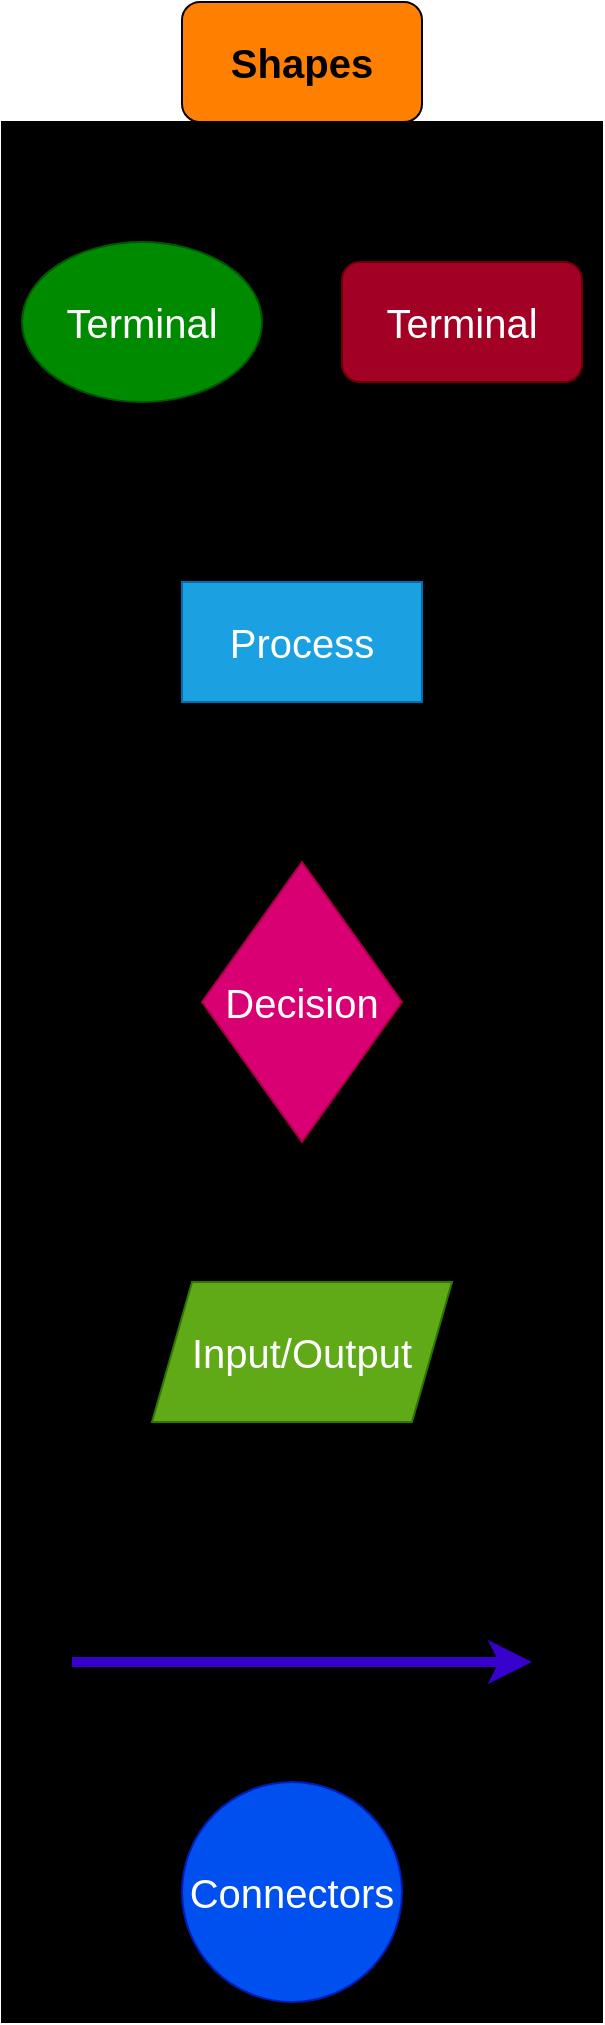 <mxfile>
    <diagram id="cQL_nvhnl4sfw9fVPC4W" name="Page-1">
        <mxGraphModel dx="1222" dy="950" grid="1" gridSize="10" guides="1" tooltips="1" connect="1" arrows="1" fold="1" page="1" pageScale="1" pageWidth="850" pageHeight="1100" math="0" shadow="0">
            <root>
                <mxCell id="0"/>
                <mxCell id="1" parent="0"/>
                <mxCell id="2" value="" style="rounded=0;whiteSpace=wrap;html=1;fillColor=#000000;" vertex="1" parent="1">
                    <mxGeometry x="120" y="120" width="300" height="950" as="geometry"/>
                </mxCell>
                <mxCell id="4" value="&lt;b&gt;&lt;font style=&quot;font-size: 20px;&quot;&gt;Shapes&lt;/font&gt;&lt;/b&gt;" style="rounded=1;whiteSpace=wrap;html=1;fillColor=#FF8000;" vertex="1" parent="1">
                    <mxGeometry x="210" y="60" width="120" height="60" as="geometry"/>
                </mxCell>
                <mxCell id="6" value="Terminal" style="ellipse;whiteSpace=wrap;html=1;fontSize=20;fillColor=#008a00;fontColor=#ffffff;strokeColor=#005700;" vertex="1" parent="1">
                    <mxGeometry x="130" y="180" width="120" height="80" as="geometry"/>
                </mxCell>
                <mxCell id="8" value="Terminal" style="rounded=1;whiteSpace=wrap;html=1;fontSize=20;fillColor=#a20025;fontColor=#ffffff;strokeColor=#6F0000;" vertex="1" parent="1">
                    <mxGeometry x="290" y="190" width="120" height="60" as="geometry"/>
                </mxCell>
                <mxCell id="9" value="Process" style="rounded=0;whiteSpace=wrap;html=1;fontSize=20;fillColor=#1ba1e2;fontColor=#ffffff;strokeColor=#006EAF;" vertex="1" parent="1">
                    <mxGeometry x="210" y="350" width="120" height="60" as="geometry"/>
                </mxCell>
                <mxCell id="10" value="Decision" style="rhombus;whiteSpace=wrap;html=1;fontSize=20;fillColor=#d80073;fontColor=#ffffff;strokeColor=#A50040;" vertex="1" parent="1">
                    <mxGeometry x="220" y="490" width="100" height="140" as="geometry"/>
                </mxCell>
                <mxCell id="12" value="Input/Output" style="shape=parallelogram;perimeter=parallelogramPerimeter;whiteSpace=wrap;html=1;fixedSize=1;fontSize=20;fillColor=#60a917;fontColor=#ffffff;strokeColor=#2D7600;" vertex="1" parent="1">
                    <mxGeometry x="195" y="700" width="150" height="70" as="geometry"/>
                </mxCell>
                <mxCell id="13" value="" style="endArrow=classic;html=1;fontSize=20;fillColor=#6a00ff;strokeColor=#3700CC;strokeWidth=5;" edge="1" parent="1">
                    <mxGeometry width="50" height="50" relative="1" as="geometry">
                        <mxPoint x="155" y="890" as="sourcePoint"/>
                        <mxPoint x="385" y="890" as="targetPoint"/>
                    </mxGeometry>
                </mxCell>
                <mxCell id="14" value="Flow Line" style="text;html=1;align=center;verticalAlign=middle;resizable=0;points=[];autosize=1;strokeColor=none;fillColor=none;fontSize=20;" vertex="1" parent="1">
                    <mxGeometry x="210" y="850" width="110" height="40" as="geometry"/>
                </mxCell>
                <mxCell id="15" value="Connectors" style="ellipse;whiteSpace=wrap;html=1;aspect=fixed;fontSize=20;fillColor=#0050ef;fontColor=#ffffff;strokeColor=#001DBC;" vertex="1" parent="1">
                    <mxGeometry x="210" y="950" width="110" height="110" as="geometry"/>
                </mxCell>
            </root>
        </mxGraphModel>
    </diagram>
</mxfile>